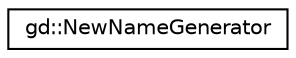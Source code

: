digraph "Graphical Class Hierarchy"
{
  edge [fontname="Helvetica",fontsize="10",labelfontname="Helvetica",labelfontsize="10"];
  node [fontname="Helvetica",fontsize="10",shape=record];
  rankdir="LR";
  Node1 [label="gd::NewNameGenerator",height=0.2,width=0.4,color="black", fillcolor="white", style="filled",URL="$classgd_1_1_new_name_generator.html",tooltip="Generate unique names. "];
}
